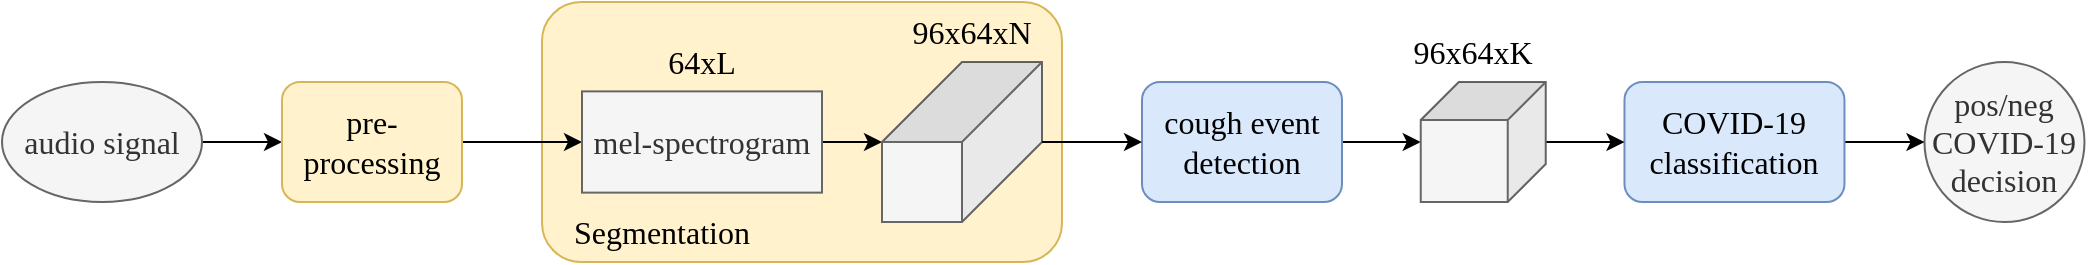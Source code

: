 <mxfile version="18.0.6" type="device"><diagram id="ByGsR2ZdijpxZwhfp02U" name="Page-1"><mxGraphModel dx="981" dy="597" grid="1" gridSize="10" guides="1" tooltips="1" connect="1" arrows="1" fold="1" page="1" pageScale="1" pageWidth="1100" pageHeight="850" math="0" shadow="0"><root><mxCell id="0"/><mxCell id="1" parent="0"/><mxCell id="hTLCbcUqwW2lPGm29195-43" value="" style="rounded=1;whiteSpace=wrap;html=1;fillColor=#fff2cc;strokeColor=#d6b656;" parent="1" vertex="1"><mxGeometry x="280" y="50" width="260" height="130" as="geometry"/></mxCell><mxCell id="hTLCbcUqwW2lPGm29195-44" value="" style="edgeStyle=orthogonalEdgeStyle;rounded=0;orthogonalLoop=1;jettySize=auto;html=1;" parent="1" source="hTLCbcUqwW2lPGm29195-45" target="hTLCbcUqwW2lPGm29195-47" edge="1"><mxGeometry relative="1" as="geometry"/></mxCell><mxCell id="hTLCbcUqwW2lPGm29195-45" value="audio signal" style="ellipse;whiteSpace=wrap;html=1;fontSize=16;fillColor=#f5f5f5;strokeColor=#666666;fontColor=#333333;fontFamily=Comic Sans MS;" parent="1" vertex="1"><mxGeometry x="10" y="90" width="100" height="60" as="geometry"/></mxCell><mxCell id="hTLCbcUqwW2lPGm29195-46" style="edgeStyle=orthogonalEdgeStyle;rounded=0;orthogonalLoop=1;jettySize=auto;html=1;entryX=0;entryY=0.5;entryDx=0;entryDy=0;" parent="1" source="hTLCbcUqwW2lPGm29195-47" target="hTLCbcUqwW2lPGm29195-53" edge="1"><mxGeometry relative="1" as="geometry"/></mxCell><mxCell id="hTLCbcUqwW2lPGm29195-47" value="pre-processing" style="rounded=1;whiteSpace=wrap;html=1;fontSize=16;fillColor=#fff2cc;strokeColor=#d6b656;fontFamily=Comic Sans MS;" parent="1" vertex="1"><mxGeometry x="150" y="90" width="90" height="60" as="geometry"/></mxCell><mxCell id="c49B7mnTz8hILFXx4jOA-4" style="edgeStyle=orthogonalEdgeStyle;rounded=0;orthogonalLoop=1;jettySize=auto;html=1;" edge="1" parent="1" source="hTLCbcUqwW2lPGm29195-48" target="hTLCbcUqwW2lPGm29195-58"><mxGeometry relative="1" as="geometry"/></mxCell><mxCell id="hTLCbcUqwW2lPGm29195-48" value="cough event detection" style="rounded=1;whiteSpace=wrap;html=1;fontSize=16;fillColor=#dae8fc;strokeColor=#6c8ebf;fontFamily=Comic Sans MS;" parent="1" vertex="1"><mxGeometry x="580" y="90" width="100" height="60" as="geometry"/></mxCell><mxCell id="hTLCbcUqwW2lPGm29195-49" value="pos/neg COVID-19 decision" style="ellipse;whiteSpace=wrap;html=1;aspect=fixed;fontSize=16;fontFamily=Comic Sans MS;fillColor=#f5f5f5;strokeColor=#666666;fontColor=#333333;" parent="1" vertex="1"><mxGeometry x="971.24" y="80" width="80" height="80" as="geometry"/></mxCell><mxCell id="hTLCbcUqwW2lPGm29195-50" value="" style="edgeStyle=orthogonalEdgeStyle;rounded=0;orthogonalLoop=1;jettySize=auto;html=1;" parent="1" source="hTLCbcUqwW2lPGm29195-51" target="hTLCbcUqwW2lPGm29195-49" edge="1"><mxGeometry relative="1" as="geometry"/></mxCell><mxCell id="hTLCbcUqwW2lPGm29195-51" value="COVID-19 classification" style="rounded=1;whiteSpace=wrap;html=1;fontSize=16;fillColor=#dae8fc;strokeColor=#6c8ebf;fontFamily=Comic Sans MS;" parent="1" vertex="1"><mxGeometry x="821.24" y="90" width="110" height="60" as="geometry"/></mxCell><mxCell id="hTLCbcUqwW2lPGm29195-52" style="edgeStyle=orthogonalEdgeStyle;rounded=0;orthogonalLoop=1;jettySize=auto;html=1;entryX=0;entryY=0;entryDx=40;entryDy=80;entryPerimeter=0;" parent="1" source="hTLCbcUqwW2lPGm29195-53" target="hTLCbcUqwW2lPGm29195-62" edge="1"><mxGeometry relative="1" as="geometry"/></mxCell><mxCell id="hTLCbcUqwW2lPGm29195-53" value="mel-spectrogram" style="rounded=0;whiteSpace=wrap;html=1;fontSize=16;fillColor=#f5f5f5;strokeColor=#666666;fontColor=#333333;fontFamily=Comic Sans MS;" parent="1" vertex="1"><mxGeometry x="300" y="94.69" width="120" height="50.62" as="geometry"/></mxCell><mxCell id="hTLCbcUqwW2lPGm29195-54" value="96x64xN" style="text;html=1;strokeColor=none;fillColor=none;align=center;verticalAlign=middle;whiteSpace=wrap;rounded=0;fontSize=16;fontFamily=Comic Sans MS;" parent="1" vertex="1"><mxGeometry x="460" y="50" width="70" height="30" as="geometry"/></mxCell><mxCell id="hTLCbcUqwW2lPGm29195-55" value="64xL" style="text;html=1;strokeColor=none;fillColor=none;align=center;verticalAlign=middle;whiteSpace=wrap;rounded=0;fontSize=16;fontFamily=Comic Sans MS;" parent="1" vertex="1"><mxGeometry x="300" y="65" width="120" height="30" as="geometry"/></mxCell><mxCell id="hTLCbcUqwW2lPGm29195-57" style="edgeStyle=orthogonalEdgeStyle;rounded=0;orthogonalLoop=1;jettySize=auto;html=1;" parent="1" source="hTLCbcUqwW2lPGm29195-58" target="hTLCbcUqwW2lPGm29195-51" edge="1"><mxGeometry relative="1" as="geometry"/></mxCell><mxCell id="hTLCbcUqwW2lPGm29195-58" value="" style="shape=cube;whiteSpace=wrap;html=1;boundedLbl=1;backgroundOutline=1;darkOpacity=0.05;darkOpacity2=0.1;rotation=90;size=19;fontSize=16;fillColor=#f5f5f5;strokeColor=#666666;fontColor=#333333;fontFamily=Comic Sans MS;" parent="1" vertex="1"><mxGeometry x="720.62" y="88.75" width="60" height="62.5" as="geometry"/></mxCell><mxCell id="hTLCbcUqwW2lPGm29195-59" value="96x64xK" style="text;html=1;strokeColor=none;fillColor=none;align=center;verticalAlign=middle;whiteSpace=wrap;rounded=0;fontSize=16;fontFamily=Comic Sans MS;" parent="1" vertex="1"><mxGeometry x="710" y="60" width="70.62" height="30" as="geometry"/></mxCell><mxCell id="hTLCbcUqwW2lPGm29195-62" value="" style="shape=cube;whiteSpace=wrap;html=1;boundedLbl=1;backgroundOutline=1;darkOpacity=0.05;darkOpacity2=0.1;rotation=90;size=40;fillColor=#f5f5f5;fontColor=#333333;strokeColor=#666666;" parent="1" vertex="1"><mxGeometry x="450" y="80" width="80" height="80" as="geometry"/></mxCell><mxCell id="IVRcitk5n00Z3VPTZxgT-14" value="Segmentation" style="text;html=1;strokeColor=none;fillColor=none;align=center;verticalAlign=middle;whiteSpace=wrap;rounded=0;fontSize=16;fontFamily=Comic Sans MS;" parent="1" vertex="1"><mxGeometry x="280" y="150" width="120" height="30" as="geometry"/></mxCell><mxCell id="c49B7mnTz8hILFXx4jOA-2" value="" style="endArrow=classic;html=1;rounded=0;exitX=0;exitY=0;exitDx=40;exitDy=0;exitPerimeter=0;" edge="1" parent="1" source="hTLCbcUqwW2lPGm29195-62" target="hTLCbcUqwW2lPGm29195-48"><mxGeometry width="50" height="50" relative="1" as="geometry"><mxPoint x="605" y="210" as="sourcePoint"/><mxPoint x="655" y="160" as="targetPoint"/></mxGeometry></mxCell></root></mxGraphModel></diagram></mxfile>